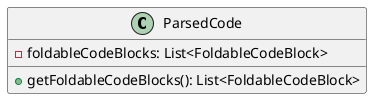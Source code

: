 @startuml

    class ParsedCode {
        -foldableCodeBlocks: List<FoldableCodeBlock>
        +getFoldableCodeBlocks(): List<FoldableCodeBlock>
    }

@enduml
